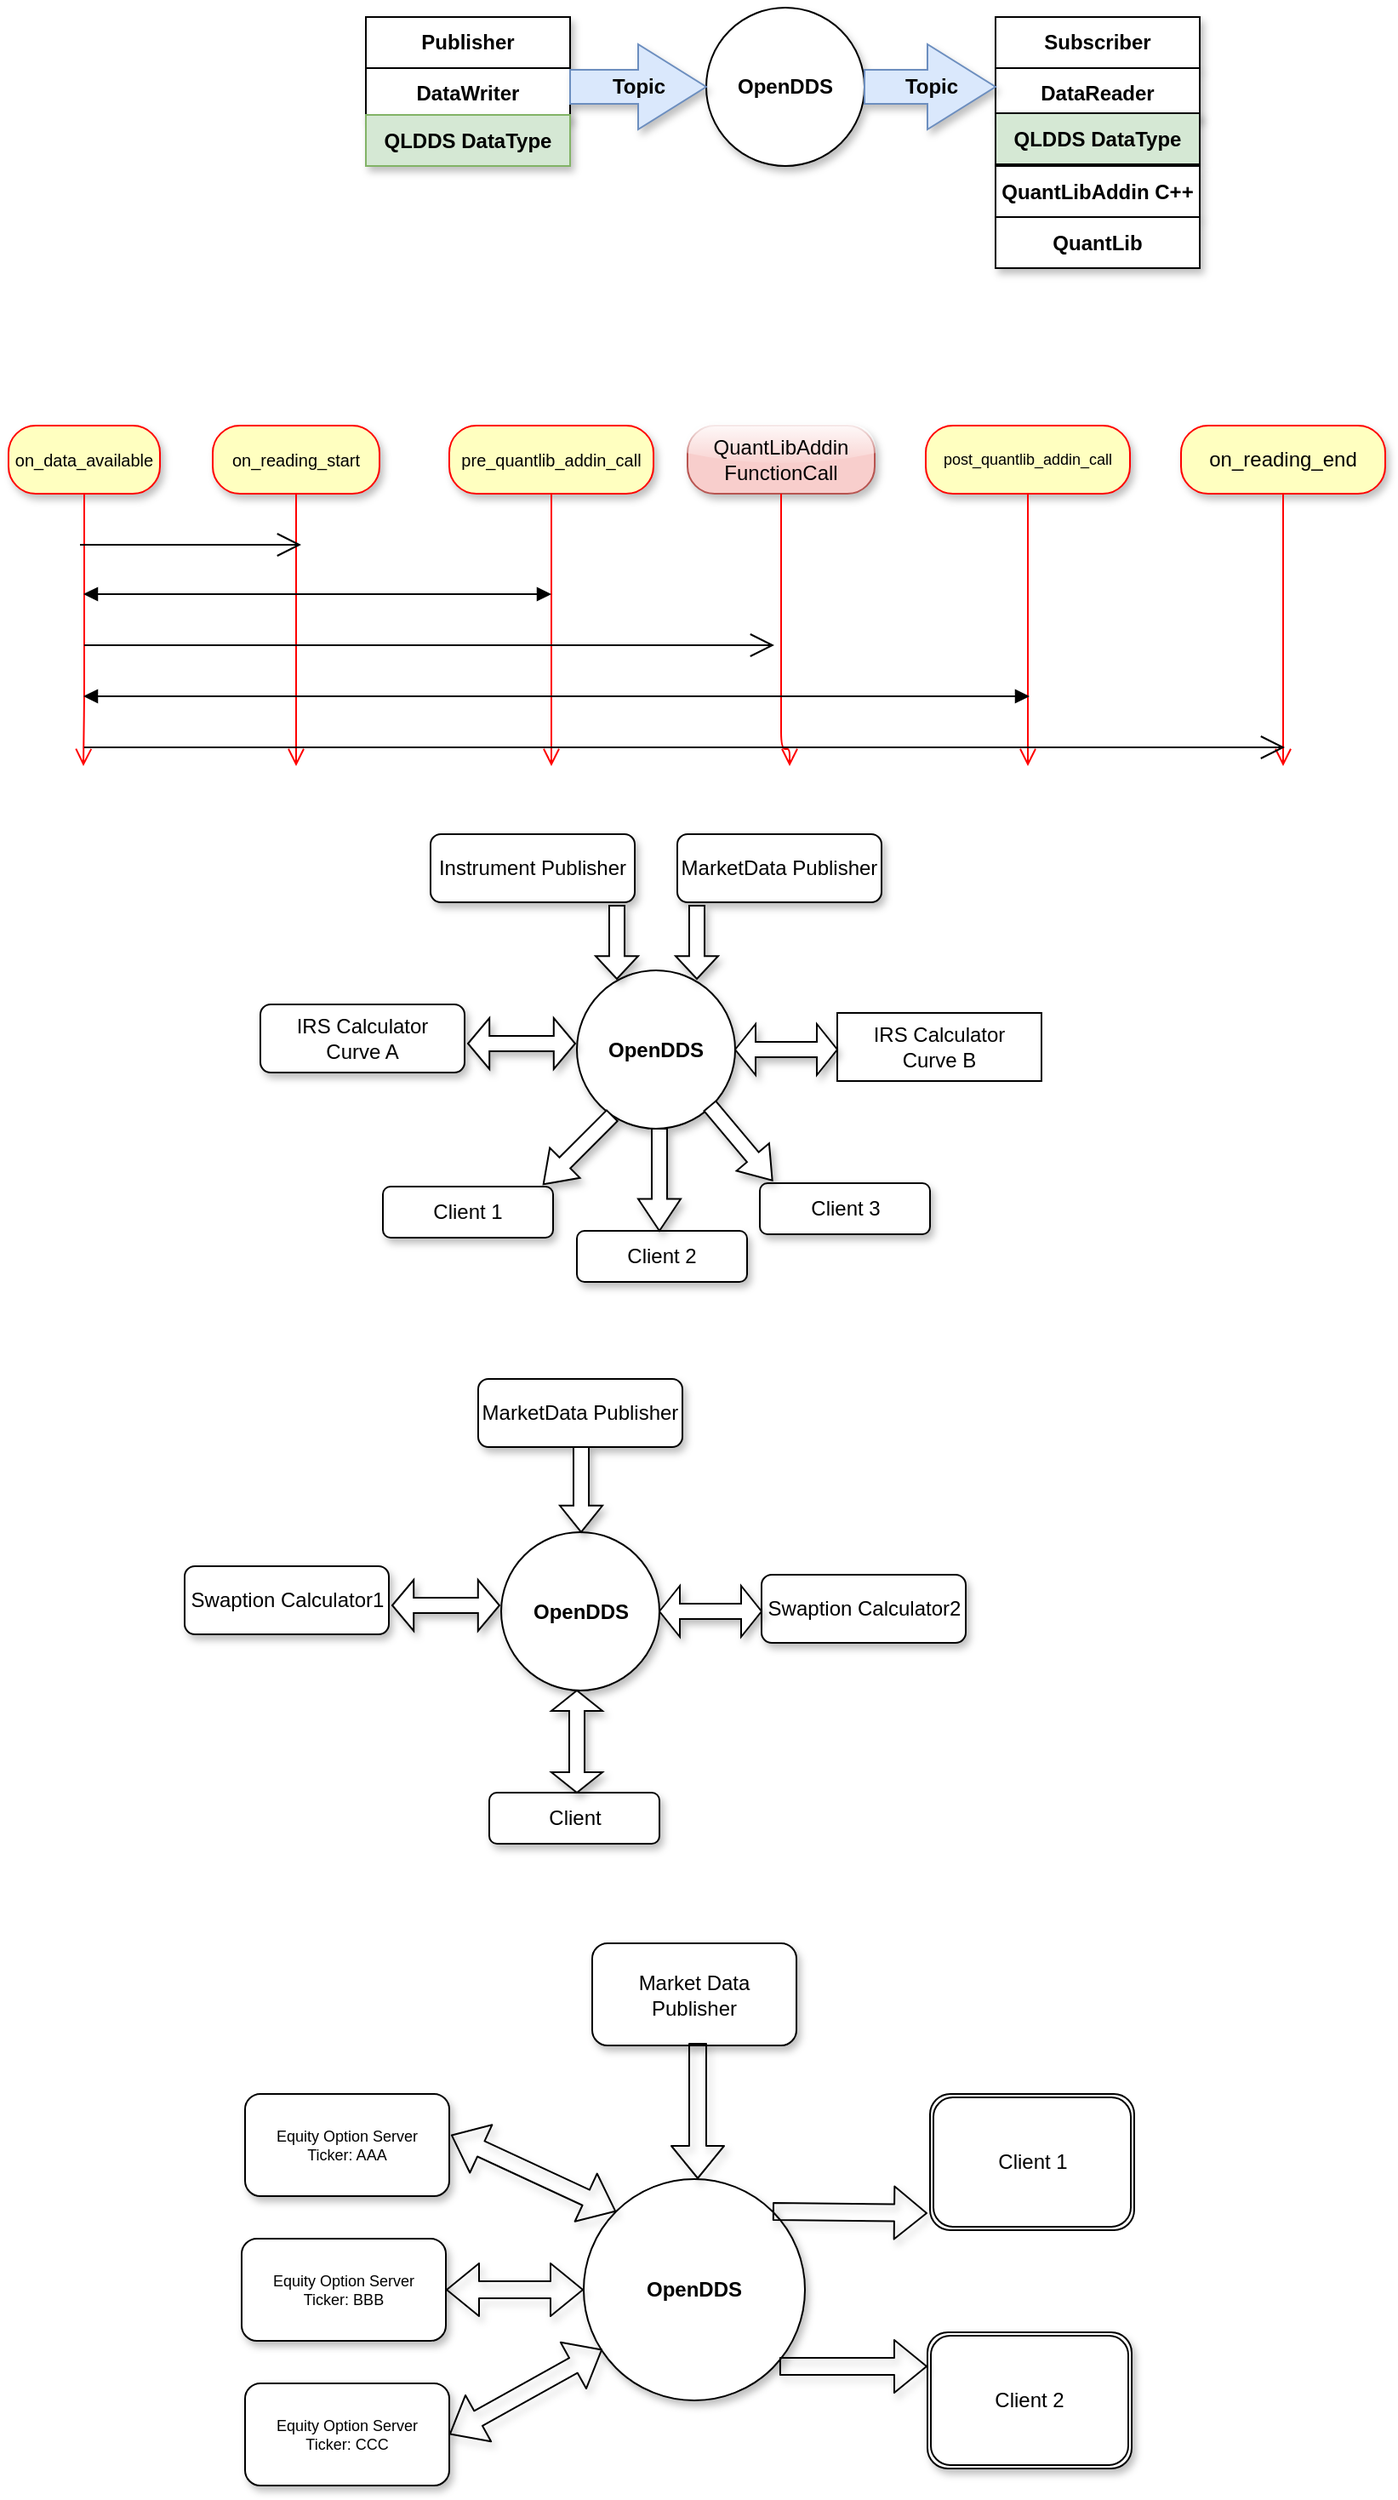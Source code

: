 <mxfile version="12.2.0" type="github" pages="1">
  <diagram id="FgFeBv1eccKTeo6hjX-A" name="Page-1">
    <mxGraphModel dx="952" dy="1168" grid="1" gridSize="10" guides="1" tooltips="1" connect="1" arrows="1" fold="1" page="1" pageScale="1" pageWidth="850" pageHeight="3500" math="0" shadow="0">
      <root>
        <mxCell id="0"/>
        <mxCell id="1" parent="0"/>
        <mxCell id="dGfULtTPnIdKDtHaVdav-1" value="OpenDDS" style="ellipse;whiteSpace=wrap;html=1;aspect=fixed;fontStyle=1;shadow=1;" vertex="1" parent="1">
          <mxGeometry x="430" y="154.5" width="93" height="93" as="geometry"/>
        </mxCell>
        <mxCell id="dGfULtTPnIdKDtHaVdav-2" value="&lt;b&gt;Publisher&lt;/b&gt;" style="rounded=0;whiteSpace=wrap;html=1;shadow=1;" vertex="1" parent="1">
          <mxGeometry x="230" y="160" width="120" height="30" as="geometry"/>
        </mxCell>
        <mxCell id="dGfULtTPnIdKDtHaVdav-6" value="&lt;b&gt;DataWriter&lt;/b&gt;" style="rounded=0;whiteSpace=wrap;html=1;shadow=1;" vertex="1" parent="1">
          <mxGeometry x="230" y="190" width="120" height="30" as="geometry"/>
        </mxCell>
        <mxCell id="dGfULtTPnIdKDtHaVdav-7" value="&lt;b&gt;QLDDS DataType&lt;br&gt;&lt;/b&gt;" style="rounded=0;whiteSpace=wrap;html=1;fillColor=#d5e8d4;strokeColor=#82b366;shadow=1;" vertex="1" parent="1">
          <mxGeometry x="230" y="217.5" width="120" height="30" as="geometry"/>
        </mxCell>
        <mxCell id="dGfULtTPnIdKDtHaVdav-9" value="Topic" style="html=1;shadow=1;dashed=0;align=center;verticalAlign=middle;shape=mxgraph.arrows2.arrow;dy=0.6;dx=40;notch=0;fillColor=#dae8fc;strokeColor=#6c8ebf;fontStyle=1" vertex="1" parent="1">
          <mxGeometry x="350" y="176" width="80" height="50" as="geometry"/>
        </mxCell>
        <mxCell id="dGfULtTPnIdKDtHaVdav-10" value="&lt;b&gt;Subscriber&lt;/b&gt;" style="rounded=0;whiteSpace=wrap;html=1;shadow=1;" vertex="1" parent="1">
          <mxGeometry x="600" y="160" width="120" height="30" as="geometry"/>
        </mxCell>
        <mxCell id="dGfULtTPnIdKDtHaVdav-11" value="&lt;b&gt;DataReader&lt;/b&gt;" style="rounded=0;whiteSpace=wrap;html=1;shadow=1;" vertex="1" parent="1">
          <mxGeometry x="600" y="190" width="120" height="30" as="geometry"/>
        </mxCell>
        <mxCell id="dGfULtTPnIdKDtHaVdav-12" value="&lt;b&gt;QLDDS DataType&lt;/b&gt;" style="rounded=0;whiteSpace=wrap;html=1;fillColor=#d5e8d4;strokeColor=#000000;glass=0;shadow=1;comic=0;" vertex="1" parent="1">
          <mxGeometry x="600" y="216.5" width="120" height="30" as="geometry"/>
        </mxCell>
        <mxCell id="dGfULtTPnIdKDtHaVdav-13" value="&lt;b&gt;QuantLibAddin C++&lt;/b&gt;" style="rounded=0;whiteSpace=wrap;html=1;strokeColor=#000000;shadow=1;" vertex="1" parent="1">
          <mxGeometry x="600" y="247.5" width="120" height="30" as="geometry"/>
        </mxCell>
        <mxCell id="dGfULtTPnIdKDtHaVdav-14" value="&lt;b&gt;QuantLib&lt;/b&gt;" style="rounded=0;whiteSpace=wrap;html=1;shadow=1;" vertex="1" parent="1">
          <mxGeometry x="600" y="277.5" width="120" height="30" as="geometry"/>
        </mxCell>
        <mxCell id="dGfULtTPnIdKDtHaVdav-15" value="Topic" style="html=1;shadow=1;dashed=0;align=center;verticalAlign=middle;shape=mxgraph.arrows2.arrow;dy=0.6;dx=40;notch=0;fillColor=#dae8fc;strokeColor=#6c8ebf;fontStyle=1" vertex="1" parent="1">
          <mxGeometry x="523" y="176" width="77" height="50" as="geometry"/>
        </mxCell>
        <mxCell id="dGfULtTPnIdKDtHaVdav-18" value="on_data_available" style="rounded=1;whiteSpace=wrap;html=1;arcSize=40;fontColor=#000000;fillColor=#ffffc0;strokeColor=#ff0000;shadow=1;glass=0;comic=0;fontSize=10;" vertex="1" parent="1">
          <mxGeometry x="20" y="400" width="89" height="40" as="geometry"/>
        </mxCell>
        <mxCell id="dGfULtTPnIdKDtHaVdav-19" value="" style="edgeStyle=orthogonalEdgeStyle;html=1;verticalAlign=bottom;endArrow=open;endSize=8;strokeColor=#ff0000;" edge="1" source="dGfULtTPnIdKDtHaVdav-18" parent="1">
          <mxGeometry relative="1" as="geometry">
            <mxPoint x="64" y="600" as="targetPoint"/>
            <Array as="points">
              <mxPoint x="64" y="560"/>
              <mxPoint x="64" y="560"/>
            </Array>
          </mxGeometry>
        </mxCell>
        <mxCell id="dGfULtTPnIdKDtHaVdav-20" value="on_reading_start" style="rounded=1;whiteSpace=wrap;html=1;arcSize=40;fontColor=#000000;fillColor=#ffffc0;strokeColor=#ff0000;shadow=1;glass=0;comic=0;fontSize=10;" vertex="1" parent="1">
          <mxGeometry x="140" y="400" width="98" height="40" as="geometry"/>
        </mxCell>
        <mxCell id="dGfULtTPnIdKDtHaVdav-21" value="" style="edgeStyle=orthogonalEdgeStyle;html=1;verticalAlign=bottom;endArrow=open;endSize=8;strokeColor=#ff0000;" edge="1" source="dGfULtTPnIdKDtHaVdav-20" parent="1">
          <mxGeometry relative="1" as="geometry">
            <mxPoint x="189" y="600" as="targetPoint"/>
          </mxGeometry>
        </mxCell>
        <mxCell id="dGfULtTPnIdKDtHaVdav-24" value="pre_quantlib_addin_call" style="rounded=1;whiteSpace=wrap;html=1;arcSize=40;fontColor=#000000;fillColor=#ffffc0;strokeColor=#ff0000;shadow=1;glass=0;comic=0;fontSize=10;" vertex="1" parent="1">
          <mxGeometry x="279" y="400" width="120" height="40" as="geometry"/>
        </mxCell>
        <mxCell id="dGfULtTPnIdKDtHaVdav-25" value="" style="edgeStyle=orthogonalEdgeStyle;html=1;verticalAlign=bottom;endArrow=open;endSize=8;strokeColor=#ff0000;" edge="1" source="dGfULtTPnIdKDtHaVdav-24" parent="1">
          <mxGeometry relative="1" as="geometry">
            <mxPoint x="339" y="600" as="targetPoint"/>
          </mxGeometry>
        </mxCell>
        <mxCell id="dGfULtTPnIdKDtHaVdav-28" value="" style="endArrow=block;startArrow=block;endFill=1;startFill=1;html=1;fontSize=10;" edge="1" parent="1">
          <mxGeometry width="160" relative="1" as="geometry">
            <mxPoint x="64" y="499" as="sourcePoint"/>
            <mxPoint x="339" y="499" as="targetPoint"/>
          </mxGeometry>
        </mxCell>
        <mxCell id="dGfULtTPnIdKDtHaVdav-29" value="QuantLibAddin&lt;br&gt;FunctionCall" style="rounded=1;whiteSpace=wrap;html=1;arcSize=40;fillColor=#f8cecc;strokeColor=#b85450;shadow=1;glass=1;comic=0;" vertex="1" parent="1">
          <mxGeometry x="419" y="400" width="110" height="40" as="geometry"/>
        </mxCell>
        <mxCell id="dGfULtTPnIdKDtHaVdav-30" value="" style="edgeStyle=orthogonalEdgeStyle;html=1;verticalAlign=bottom;endArrow=open;endSize=8;strokeColor=#ff0000;fontSize=10;" edge="1" parent="1">
          <mxGeometry relative="1" as="geometry">
            <mxPoint x="479" y="600" as="targetPoint"/>
            <mxPoint x="474" y="440" as="sourcePoint"/>
            <Array as="points">
              <mxPoint x="474" y="590"/>
              <mxPoint x="479" y="590"/>
            </Array>
          </mxGeometry>
        </mxCell>
        <mxCell id="dGfULtTPnIdKDtHaVdav-34" value="post_quantlib_addin_call" style="rounded=1;whiteSpace=wrap;html=1;arcSize=40;fontColor=#000000;fillColor=#ffffc0;strokeColor=#ff0000;shadow=1;glass=0;comic=0;fontSize=9;" vertex="1" parent="1">
          <mxGeometry x="559" y="400" width="120" height="40" as="geometry"/>
        </mxCell>
        <mxCell id="dGfULtTPnIdKDtHaVdav-35" value="" style="edgeStyle=orthogonalEdgeStyle;html=1;verticalAlign=bottom;endArrow=open;endSize=8;strokeColor=#ff0000;fontSize=10;" edge="1" source="dGfULtTPnIdKDtHaVdav-34" parent="1">
          <mxGeometry relative="1" as="geometry">
            <mxPoint x="619" y="600" as="targetPoint"/>
          </mxGeometry>
        </mxCell>
        <mxCell id="dGfULtTPnIdKDtHaVdav-39" value="on_reading_end" style="rounded=1;whiteSpace=wrap;html=1;arcSize=40;fontColor=#000000;fillColor=#ffffc0;strokeColor=#ff0000;shadow=1;glass=0;comic=0;" vertex="1" parent="1">
          <mxGeometry x="709" y="400" width="120" height="40" as="geometry"/>
        </mxCell>
        <mxCell id="dGfULtTPnIdKDtHaVdav-40" value="" style="edgeStyle=orthogonalEdgeStyle;html=1;verticalAlign=bottom;endArrow=open;endSize=8;strokeColor=#ff0000;fontSize=9;" edge="1" source="dGfULtTPnIdKDtHaVdav-39" parent="1">
          <mxGeometry relative="1" as="geometry">
            <mxPoint x="769" y="600" as="targetPoint"/>
          </mxGeometry>
        </mxCell>
        <mxCell id="dGfULtTPnIdKDtHaVdav-42" value="" style="endArrow=block;startArrow=block;endFill=1;startFill=1;html=1;fontSize=9;" edge="1" parent="1">
          <mxGeometry width="160" relative="1" as="geometry">
            <mxPoint x="64" y="559" as="sourcePoint"/>
            <mxPoint x="620" y="559" as="targetPoint"/>
          </mxGeometry>
        </mxCell>
        <mxCell id="dGfULtTPnIdKDtHaVdav-49" value="" style="endArrow=open;endFill=1;endSize=12;html=1;fontSize=9;" edge="1" parent="1">
          <mxGeometry width="160" relative="1" as="geometry">
            <mxPoint x="62" y="470" as="sourcePoint"/>
            <mxPoint x="192" y="470" as="targetPoint"/>
          </mxGeometry>
        </mxCell>
        <mxCell id="dGfULtTPnIdKDtHaVdav-50" value="" style="endArrow=open;endFill=1;endSize=12;html=1;fontSize=9;" edge="1" parent="1">
          <mxGeometry width="160" relative="1" as="geometry">
            <mxPoint x="64.5" y="529" as="sourcePoint"/>
            <mxPoint x="470" y="529" as="targetPoint"/>
          </mxGeometry>
        </mxCell>
        <mxCell id="dGfULtTPnIdKDtHaVdav-51" value="" style="endArrow=open;endFill=1;endSize=12;html=1;fontSize=9;" edge="1" parent="1">
          <mxGeometry width="160" relative="1" as="geometry">
            <mxPoint x="64.5" y="589" as="sourcePoint"/>
            <mxPoint x="770" y="589" as="targetPoint"/>
          </mxGeometry>
        </mxCell>
        <mxCell id="dGfULtTPnIdKDtHaVdav-53" value="&lt;font style=&quot;font-size: 12px&quot;&gt;Instrument Publisher&lt;/font&gt;" style="rounded=1;whiteSpace=wrap;html=1;shadow=1;glass=0;comic=0;strokeColor=#000000;fontSize=9;" vertex="1" parent="1">
          <mxGeometry x="268" y="640" width="120" height="40" as="geometry"/>
        </mxCell>
        <mxCell id="dGfULtTPnIdKDtHaVdav-54" value="&lt;font style=&quot;font-size: 12px&quot;&gt;MarketData Publisher&lt;/font&gt;" style="rounded=1;whiteSpace=wrap;html=1;shadow=1;glass=0;comic=0;strokeColor=#000000;fontSize=9;" vertex="1" parent="1">
          <mxGeometry x="413" y="640" width="120" height="40" as="geometry"/>
        </mxCell>
        <mxCell id="dGfULtTPnIdKDtHaVdav-55" value="OpenDDS" style="ellipse;whiteSpace=wrap;html=1;aspect=fixed;fontStyle=1;shadow=1;" vertex="1" parent="1">
          <mxGeometry x="354" y="720" width="93" height="93" as="geometry"/>
        </mxCell>
        <mxCell id="dGfULtTPnIdKDtHaVdav-56" value="&lt;font style=&quot;font-size: 12px&quot;&gt;IRS Calculator&lt;br&gt;Curve A&lt;br&gt;&lt;/font&gt;" style="rounded=1;whiteSpace=wrap;html=1;shadow=1;glass=0;comic=0;strokeColor=#000000;fontSize=9;" vertex="1" parent="1">
          <mxGeometry x="168" y="740" width="120" height="40" as="geometry"/>
        </mxCell>
        <mxCell id="dGfULtTPnIdKDtHaVdav-57" value="&lt;font style=&quot;font-size: 12px&quot;&gt;&lt;span style=&quot;white-space: normal&quot;&gt;IRS Calculator&lt;/span&gt;&lt;br style=&quot;white-space: normal&quot;&gt;&lt;span style=&quot;white-space: normal&quot;&gt;Curve B&lt;/span&gt;&lt;/font&gt;" style="rounded=0;whiteSpace=wrap;html=1;shadow=0;glass=0;comic=0;strokeColor=#000000;fontSize=9;" vertex="1" parent="1">
          <mxGeometry x="507" y="745" width="120" height="40" as="geometry"/>
        </mxCell>
        <mxCell id="dGfULtTPnIdKDtHaVdav-58" value="&lt;font style=&quot;font-size: 12px&quot;&gt;Client 1&lt;/font&gt;" style="rounded=1;whiteSpace=wrap;html=1;shadow=1;glass=0;comic=0;strokeColor=#000000;fontSize=9;" vertex="1" parent="1">
          <mxGeometry x="240" y="847" width="100" height="30" as="geometry"/>
        </mxCell>
        <mxCell id="dGfULtTPnIdKDtHaVdav-59" value="&lt;font style=&quot;font-size: 12px&quot;&gt;Client 2&lt;/font&gt;" style="rounded=1;whiteSpace=wrap;html=1;shadow=1;glass=0;comic=0;strokeColor=#000000;fontSize=9;" vertex="1" parent="1">
          <mxGeometry x="354" y="873" width="100" height="30" as="geometry"/>
        </mxCell>
        <mxCell id="dGfULtTPnIdKDtHaVdav-60" value="&lt;font style=&quot;font-size: 12px&quot;&gt;Client 3&lt;/font&gt;" style="rounded=1;whiteSpace=wrap;html=1;shadow=1;glass=0;comic=0;strokeColor=#000000;fontSize=9;" vertex="1" parent="1">
          <mxGeometry x="461.5" y="845" width="100" height="30" as="geometry"/>
        </mxCell>
        <mxCell id="dGfULtTPnIdKDtHaVdav-65" value="" style="shape=doubleArrow;whiteSpace=wrap;html=1;shadow=1;glass=0;comic=0;strokeColor=#000000;fontSize=9;" vertex="1" parent="1">
          <mxGeometry x="290" y="748" width="63" height="30" as="geometry"/>
        </mxCell>
        <mxCell id="dGfULtTPnIdKDtHaVdav-67" value="" style="shape=doubleArrow;whiteSpace=wrap;html=1;shadow=1;glass=0;comic=0;strokeColor=#000000;fontSize=9;" vertex="1" parent="1">
          <mxGeometry x="447" y="751.5" width="60" height="30" as="geometry"/>
        </mxCell>
        <mxCell id="dGfULtTPnIdKDtHaVdav-73" value="" style="shape=singleArrow;direction=south;whiteSpace=wrap;html=1;shadow=1;glass=0;comic=0;strokeColor=#000000;fontSize=9;arrowWidth=0.36;arrowSize=0.312;" vertex="1" parent="1">
          <mxGeometry x="365" y="682" width="25" height="43" as="geometry"/>
        </mxCell>
        <mxCell id="dGfULtTPnIdKDtHaVdav-78" value="" style="shape=singleArrow;direction=south;whiteSpace=wrap;html=1;shadow=1;glass=0;comic=0;strokeColor=#000000;fontSize=9;arrowWidth=0.36;arrowSize=0.312;" vertex="1" parent="1">
          <mxGeometry x="412" y="682" width="25" height="43" as="geometry"/>
        </mxCell>
        <mxCell id="dGfULtTPnIdKDtHaVdav-80" value="" style="shape=singleArrow;direction=south;whiteSpace=wrap;html=1;shadow=1;glass=0;comic=0;strokeColor=#000000;fontSize=9;arrowWidth=0.36;arrowSize=0.312;rotation=-40;" vertex="1" parent="1">
          <mxGeometry x="438" y="793" width="25" height="57" as="geometry"/>
        </mxCell>
        <mxCell id="dGfULtTPnIdKDtHaVdav-81" value="" style="shape=singleArrow;direction=south;whiteSpace=wrap;html=1;shadow=1;glass=0;comic=0;strokeColor=#000000;fontSize=9;arrowWidth=0.36;arrowSize=0.312;" vertex="1" parent="1">
          <mxGeometry x="390" y="813" width="25" height="60" as="geometry"/>
        </mxCell>
        <mxCell id="dGfULtTPnIdKDtHaVdav-82" value="" style="shape=singleArrow;direction=south;whiteSpace=wrap;html=1;shadow=1;glass=0;comic=0;strokeColor=#000000;fontSize=9;arrowWidth=0.36;arrowSize=0.312;rotation=45;" vertex="1" parent="1">
          <mxGeometry x="342" y="797" width="25" height="57" as="geometry"/>
        </mxCell>
        <mxCell id="dGfULtTPnIdKDtHaVdav-83" value="&lt;font style=&quot;font-size: 12px&quot;&gt;MarketData Publisher&lt;/font&gt;" style="rounded=1;whiteSpace=wrap;html=1;shadow=1;glass=0;comic=0;strokeColor=#000000;fontSize=9;" vertex="1" parent="1">
          <mxGeometry x="296" y="960" width="120" height="40" as="geometry"/>
        </mxCell>
        <mxCell id="dGfULtTPnIdKDtHaVdav-84" value="OpenDDS" style="ellipse;whiteSpace=wrap;html=1;aspect=fixed;fontStyle=1;shadow=1;" vertex="1" parent="1">
          <mxGeometry x="309.5" y="1050" width="93" height="93" as="geometry"/>
        </mxCell>
        <mxCell id="dGfULtTPnIdKDtHaVdav-85" value="&lt;font style=&quot;font-size: 12px&quot;&gt;Swaption Calculator1&lt;br&gt;&lt;/font&gt;" style="rounded=1;whiteSpace=wrap;html=1;shadow=1;glass=0;comic=0;strokeColor=#000000;fontSize=9;" vertex="1" parent="1">
          <mxGeometry x="123.5" y="1070" width="120" height="40" as="geometry"/>
        </mxCell>
        <mxCell id="dGfULtTPnIdKDtHaVdav-86" value="&lt;span style=&quot;font-size: 12px&quot;&gt;Swaption Calculator2&lt;/span&gt;" style="rounded=1;whiteSpace=wrap;html=1;shadow=1;glass=0;comic=0;strokeColor=#000000;fontSize=9;" vertex="1" parent="1">
          <mxGeometry x="462.5" y="1075" width="120" height="40" as="geometry"/>
        </mxCell>
        <mxCell id="dGfULtTPnIdKDtHaVdav-87" value="&lt;font style=&quot;font-size: 12px&quot;&gt;Client&lt;/font&gt;" style="rounded=1;whiteSpace=wrap;html=1;shadow=1;glass=0;comic=0;strokeColor=#000000;fontSize=9;" vertex="1" parent="1">
          <mxGeometry x="302.5" y="1203" width="100" height="30" as="geometry"/>
        </mxCell>
        <mxCell id="dGfULtTPnIdKDtHaVdav-88" value="" style="shape=doubleArrow;whiteSpace=wrap;html=1;shadow=1;glass=0;comic=0;strokeColor=#000000;fontSize=9;" vertex="1" parent="1">
          <mxGeometry x="245.5" y="1078" width="63" height="30" as="geometry"/>
        </mxCell>
        <mxCell id="dGfULtTPnIdKDtHaVdav-89" value="" style="shape=doubleArrow;whiteSpace=wrap;html=1;shadow=1;glass=0;comic=0;strokeColor=#000000;fontSize=9;" vertex="1" parent="1">
          <mxGeometry x="402.5" y="1081.5" width="60" height="30" as="geometry"/>
        </mxCell>
        <mxCell id="dGfULtTPnIdKDtHaVdav-90" value="" style="shape=singleArrow;direction=south;whiteSpace=wrap;html=1;shadow=1;glass=0;comic=0;strokeColor=#000000;fontSize=9;arrowWidth=0.36;arrowSize=0.312;" vertex="1" parent="1">
          <mxGeometry x="344" y="1000" width="25" height="50" as="geometry"/>
        </mxCell>
        <mxCell id="dGfULtTPnIdKDtHaVdav-93" value="" style="shape=doubleArrow;whiteSpace=wrap;html=1;shadow=1;glass=0;comic=0;strokeColor=#000000;fontSize=9;direction=south;" vertex="1" parent="1">
          <mxGeometry x="339" y="1143" width="30" height="60" as="geometry"/>
        </mxCell>
        <mxCell id="dGfULtTPnIdKDtHaVdav-97" value="Equity Option Server&lt;br&gt;Ticker: AAA" style="rounded=1;whiteSpace=wrap;html=1;shadow=1;glass=0;comic=0;strokeColor=#000000;fontSize=9;" vertex="1" parent="1">
          <mxGeometry x="159" y="1380" width="120" height="60" as="geometry"/>
        </mxCell>
        <mxCell id="dGfULtTPnIdKDtHaVdav-98" value="&lt;span style=&quot;white-space: normal&quot;&gt;Equity Option Server&lt;/span&gt;&lt;br style=&quot;white-space: normal&quot;&gt;&lt;span style=&quot;white-space: normal&quot;&gt;Ticker: BBB&lt;/span&gt;" style="rounded=1;whiteSpace=wrap;html=1;shadow=1;glass=0;comic=0;strokeColor=#000000;fontSize=9;" vertex="1" parent="1">
          <mxGeometry x="157" y="1465" width="120" height="60" as="geometry"/>
        </mxCell>
        <mxCell id="dGfULtTPnIdKDtHaVdav-99" value="&lt;span style=&quot;white-space: normal&quot;&gt;Equity Option Server&lt;/span&gt;&lt;br style=&quot;white-space: normal&quot;&gt;&lt;span style=&quot;white-space: normal&quot;&gt;Ticker: CCC&lt;/span&gt;" style="rounded=1;whiteSpace=wrap;html=1;shadow=1;glass=0;comic=0;strokeColor=#000000;fontSize=9;" vertex="1" parent="1">
          <mxGeometry x="159" y="1550" width="120" height="60" as="geometry"/>
        </mxCell>
        <mxCell id="dGfULtTPnIdKDtHaVdav-100" value="OpenDDS" style="ellipse;whiteSpace=wrap;html=1;aspect=fixed;fontStyle=1;shadow=1;" vertex="1" parent="1">
          <mxGeometry x="358" y="1430" width="130" height="130" as="geometry"/>
        </mxCell>
        <mxCell id="dGfULtTPnIdKDtHaVdav-101" value="&lt;font style=&quot;font-size: 12px&quot;&gt;Market Data Publisher&lt;/font&gt;" style="rounded=1;whiteSpace=wrap;html=1;shadow=1;glass=0;comic=0;strokeColor=#000000;fontSize=9;" vertex="1" parent="1">
          <mxGeometry x="363" y="1291.5" width="120" height="60" as="geometry"/>
        </mxCell>
        <mxCell id="dGfULtTPnIdKDtHaVdav-102" value="&lt;font style=&quot;font-size: 12px&quot;&gt;Client 1&lt;/font&gt;" style="shape=ext;double=1;rounded=1;whiteSpace=wrap;html=1;shadow=0;glass=0;comic=0;strokeColor=#000000;fontSize=9;strokeWidth=1;" vertex="1" parent="1">
          <mxGeometry x="561.5" y="1380" width="120" height="80" as="geometry"/>
        </mxCell>
        <mxCell id="dGfULtTPnIdKDtHaVdav-103" value="&lt;font style=&quot;font-size: 12px&quot;&gt;Client 2&lt;/font&gt;" style="shape=ext;double=1;rounded=1;whiteSpace=wrap;html=1;shadow=1;glass=0;comic=0;strokeColor=#000000;fontSize=9;" vertex="1" parent="1">
          <mxGeometry x="560" y="1520" width="120" height="80" as="geometry"/>
        </mxCell>
        <mxCell id="dGfULtTPnIdKDtHaVdav-104" value="" style="shape=flexArrow;endArrow=classic;html=1;fontSize=9;exitX=1;exitY=0;exitDx=0;exitDy=0;shadow=1;" edge="1" parent="1" source="dGfULtTPnIdKDtHaVdav-100">
          <mxGeometry width="50" height="50" relative="1" as="geometry">
            <mxPoint x="480" y="1476" as="sourcePoint"/>
            <mxPoint x="560" y="1450" as="targetPoint"/>
          </mxGeometry>
        </mxCell>
        <mxCell id="dGfULtTPnIdKDtHaVdav-105" value="" style="shape=flexArrow;endArrow=classic;html=1;fontSize=9;exitX=1;exitY=0;exitDx=0;exitDy=0;entryX=0;entryY=0.25;entryDx=0;entryDy=0;shadow=1;" edge="1" parent="1" target="dGfULtTPnIdKDtHaVdav-103">
          <mxGeometry width="50" height="50" relative="1" as="geometry">
            <mxPoint x="472.962" y="1540.038" as="sourcePoint"/>
            <mxPoint x="564" y="1541" as="targetPoint"/>
          </mxGeometry>
        </mxCell>
        <mxCell id="dGfULtTPnIdKDtHaVdav-108" value="" style="shape=flexArrow;endArrow=classic;html=1;fontSize=9;shadow=1;" edge="1" parent="1">
          <mxGeometry width="50" height="50" relative="1" as="geometry">
            <mxPoint x="425" y="1350" as="sourcePoint"/>
            <mxPoint x="425" y="1430" as="targetPoint"/>
          </mxGeometry>
        </mxCell>
        <mxCell id="dGfULtTPnIdKDtHaVdav-109" value="" style="shape=flexArrow;endArrow=classic;startArrow=classic;html=1;fontSize=9;exitX=1;exitY=0.5;exitDx=0;exitDy=0;shadow=1;" edge="1" parent="1" source="dGfULtTPnIdKDtHaVdav-99">
          <mxGeometry width="50" height="50" relative="1" as="geometry">
            <mxPoint x="319" y="1580" as="sourcePoint"/>
            <mxPoint x="369" y="1530" as="targetPoint"/>
          </mxGeometry>
        </mxCell>
        <mxCell id="dGfULtTPnIdKDtHaVdav-110" value="" style="shape=flexArrow;endArrow=classic;startArrow=classic;html=1;fontSize=9;exitX=1;exitY=0.5;exitDx=0;exitDy=0;shadow=1;" edge="1" parent="1" source="dGfULtTPnIdKDtHaVdav-98" target="dGfULtTPnIdKDtHaVdav-100">
          <mxGeometry width="50" height="50" relative="1" as="geometry">
            <mxPoint x="279" y="1475" as="sourcePoint"/>
            <mxPoint x="369" y="1425" as="targetPoint"/>
          </mxGeometry>
        </mxCell>
        <mxCell id="dGfULtTPnIdKDtHaVdav-111" value="" style="shape=flexArrow;endArrow=classic;startArrow=classic;html=1;fontSize=9;exitX=1.008;exitY=0.4;exitDx=0;exitDy=0;entryX=0;entryY=0;entryDx=0;entryDy=0;exitPerimeter=0;shadow=1;" edge="1" parent="1" source="dGfULtTPnIdKDtHaVdav-97" target="dGfULtTPnIdKDtHaVdav-100">
          <mxGeometry width="50" height="50" relative="1" as="geometry">
            <mxPoint x="276.5" y="1416" as="sourcePoint"/>
            <mxPoint x="366.5" y="1366" as="targetPoint"/>
          </mxGeometry>
        </mxCell>
      </root>
    </mxGraphModel>
  </diagram>
</mxfile>
